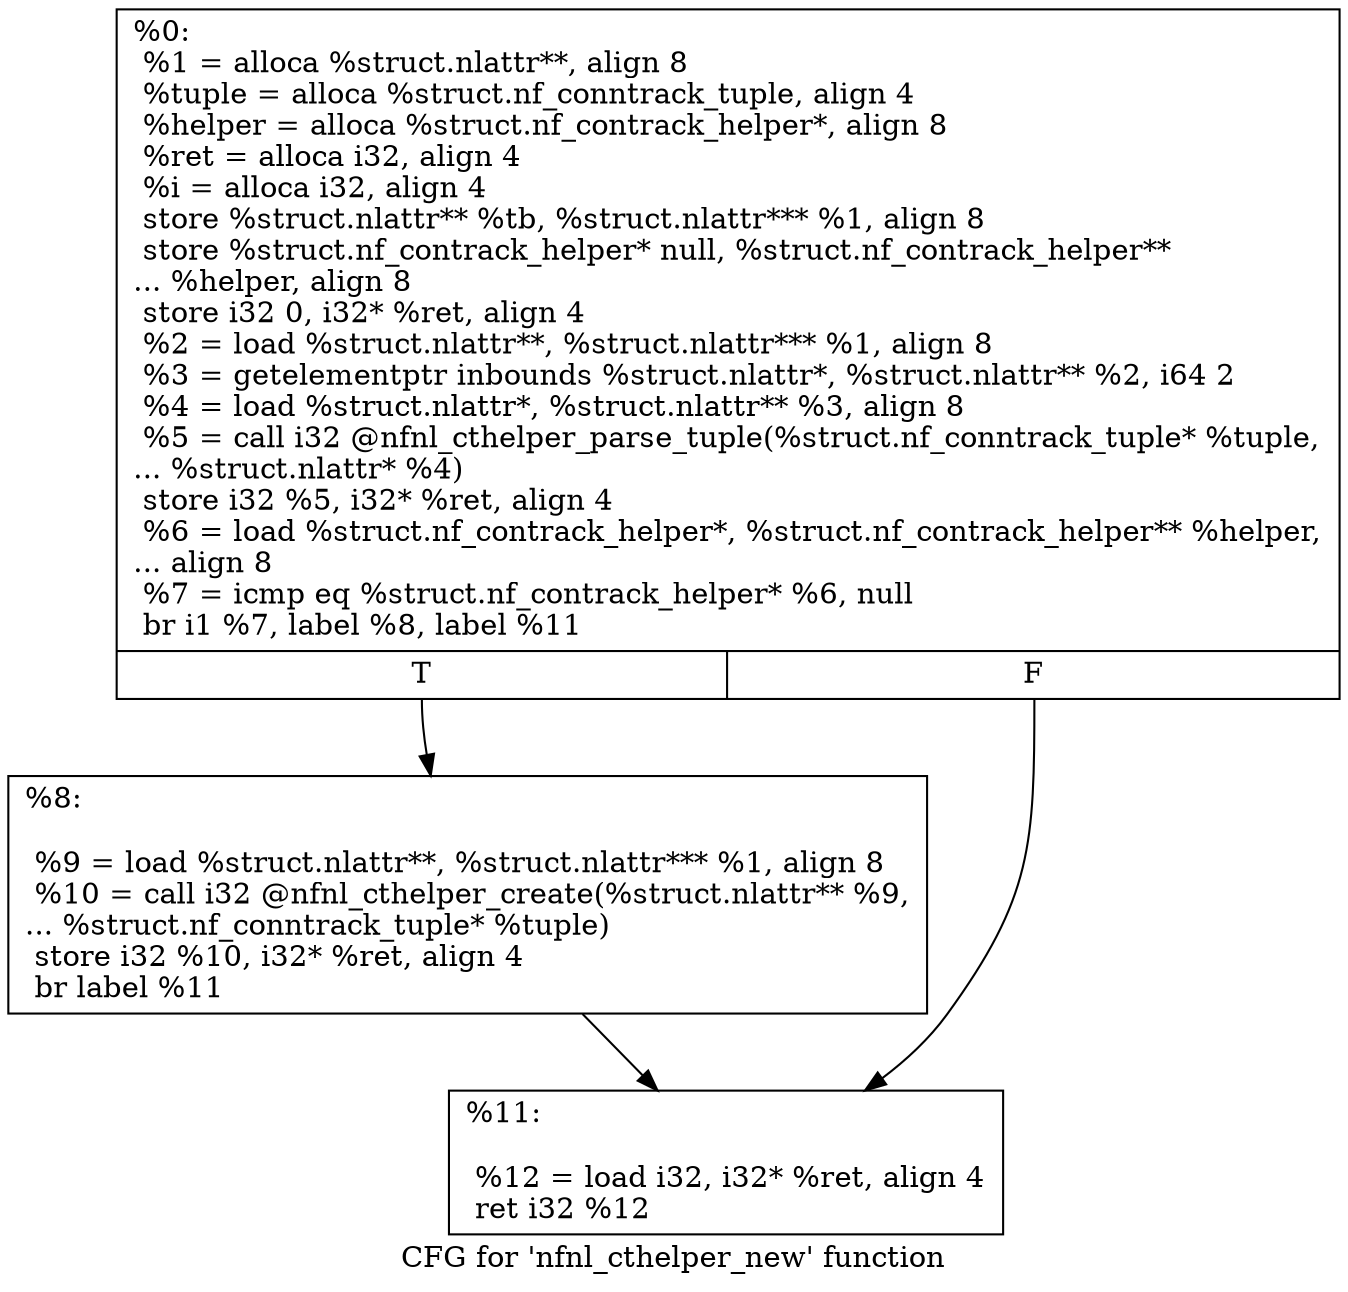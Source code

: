 digraph "CFG for 'nfnl_cthelper_new' function" {
	label="CFG for 'nfnl_cthelper_new' function";

	Node0x1b81840 [shape=record,label="{%0:\l  %1 = alloca %struct.nlattr**, align 8\l  %tuple = alloca %struct.nf_conntrack_tuple, align 4\l  %helper = alloca %struct.nf_contrack_helper*, align 8\l  %ret = alloca i32, align 4\l  %i = alloca i32, align 4\l  store %struct.nlattr** %tb, %struct.nlattr*** %1, align 8\l  store %struct.nf_contrack_helper* null, %struct.nf_contrack_helper**\l... %helper, align 8\l  store i32 0, i32* %ret, align 4\l  %2 = load %struct.nlattr**, %struct.nlattr*** %1, align 8\l  %3 = getelementptr inbounds %struct.nlattr*, %struct.nlattr** %2, i64 2\l  %4 = load %struct.nlattr*, %struct.nlattr** %3, align 8\l  %5 = call i32 @nfnl_cthelper_parse_tuple(%struct.nf_conntrack_tuple* %tuple,\l... %struct.nlattr* %4)\l  store i32 %5, i32* %ret, align 4\l  %6 = load %struct.nf_contrack_helper*, %struct.nf_contrack_helper** %helper,\l... align 8\l  %7 = icmp eq %struct.nf_contrack_helper* %6, null\l  br i1 %7, label %8, label %11\l|{<s0>T|<s1>F}}"];
	Node0x1b81840:s0 -> Node0x1b81890;
	Node0x1b81840:s1 -> Node0x1b818e0;
	Node0x1b81890 [shape=record,label="{%8:\l\l  %9 = load %struct.nlattr**, %struct.nlattr*** %1, align 8\l  %10 = call i32 @nfnl_cthelper_create(%struct.nlattr** %9,\l... %struct.nf_conntrack_tuple* %tuple)\l  store i32 %10, i32* %ret, align 4\l  br label %11\l}"];
	Node0x1b81890 -> Node0x1b818e0;
	Node0x1b818e0 [shape=record,label="{%11:\l\l  %12 = load i32, i32* %ret, align 4\l  ret i32 %12\l}"];
}
